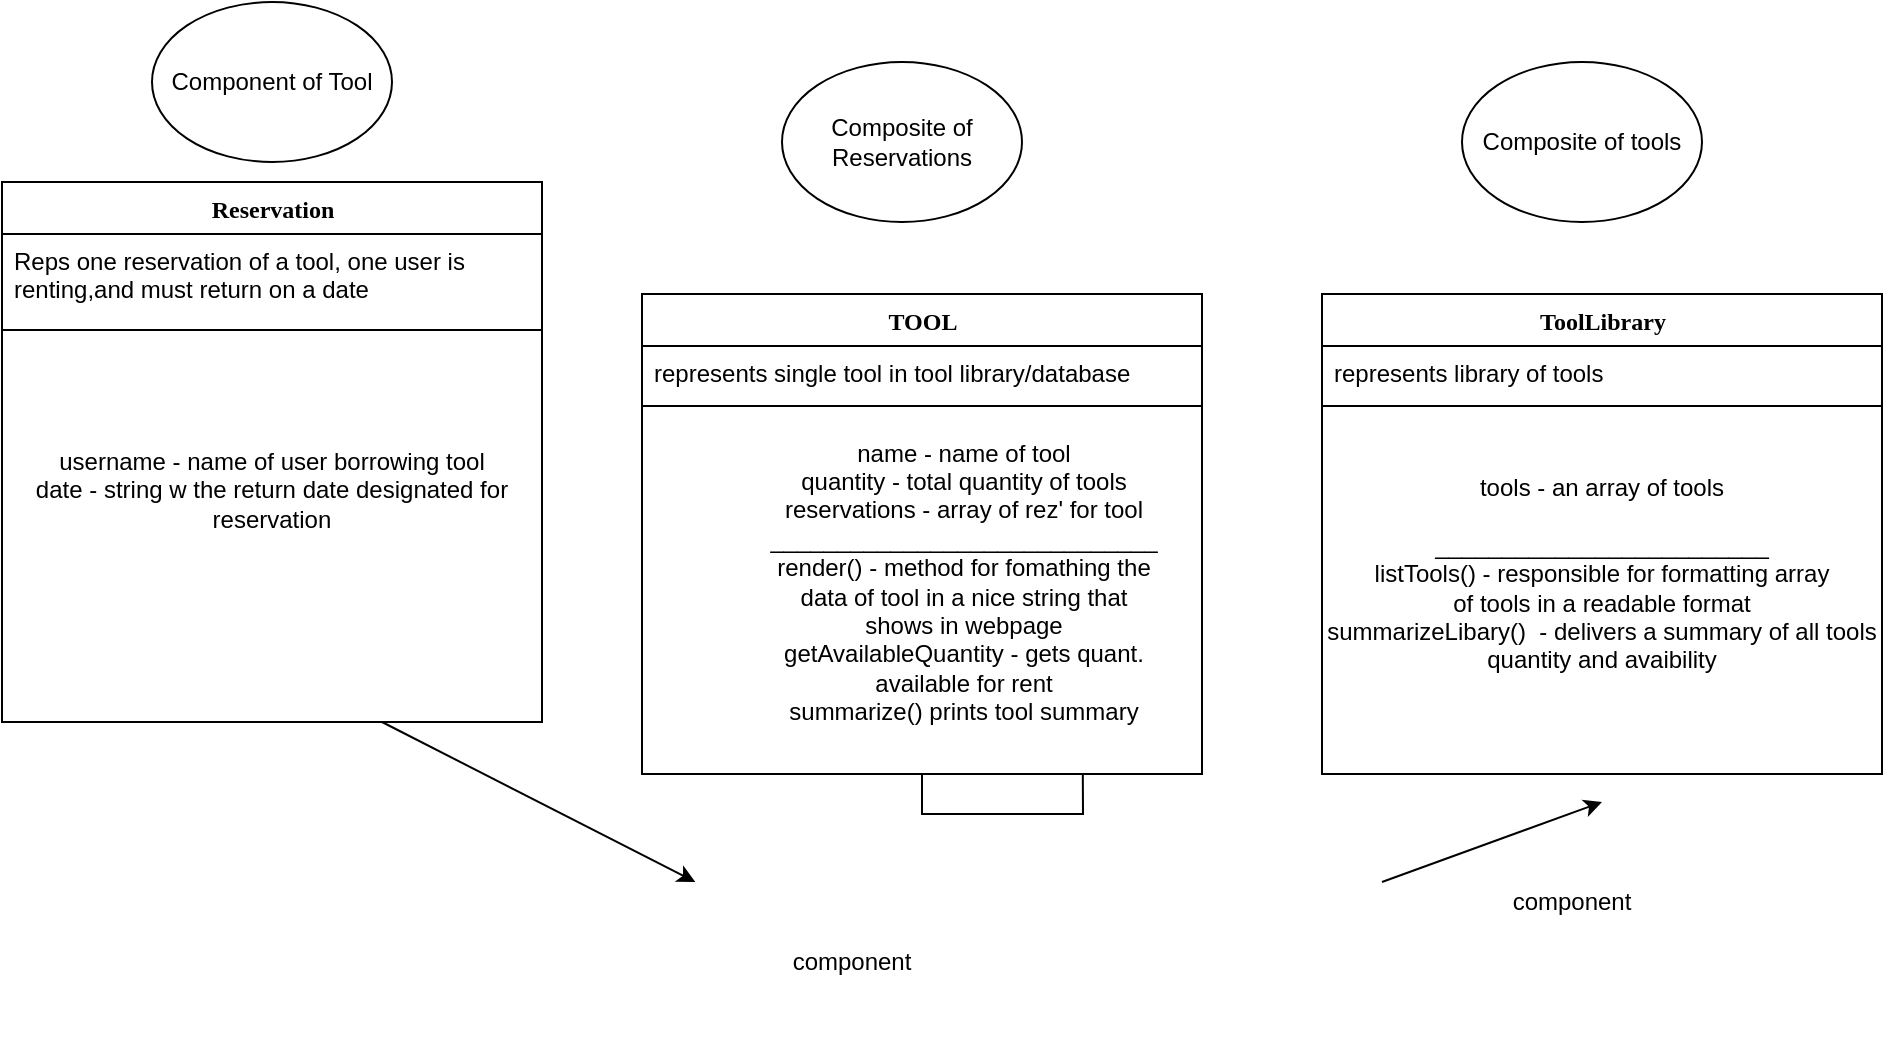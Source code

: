 <mxfile version="14.7.7" type="github">
  <diagram name="Page-1" id="6133507b-19e7-1e82-6fc7-422aa6c4b21f">
    <mxGraphModel dx="1186" dy="653" grid="1" gridSize="10" guides="1" tooltips="1" connect="1" arrows="1" fold="1" page="1" pageScale="1" pageWidth="1100" pageHeight="850" background="none" math="0" shadow="0">
      <root>
        <mxCell id="0" />
        <mxCell id="1" parent="0" />
        <mxCell id="b94bc138ca980ef-13" style="edgeStyle=orthogonalEdgeStyle;rounded=0;html=1;dashed=1;labelBackgroundColor=none;startArrow=none;startFill=0;startSize=8;endArrow=open;endFill=0;endSize=16;fontFamily=Verdana;fontSize=12;" parent="1" source="235556782a83e6d0-1" edge="1">
          <mxGeometry relative="1" as="geometry">
            <Array as="points">
              <mxPoint x="115" y="260" />
              <mxPoint x="240" y="260" />
            </Array>
            <mxPoint x="240" y="336" as="targetPoint" />
          </mxGeometry>
        </mxCell>
        <mxCell id="235556782a83e6d0-1" value="Reservation" style="swimlane;html=1;fontStyle=1;align=center;verticalAlign=top;childLayout=stackLayout;horizontal=1;startSize=26;horizontalStack=0;resizeParent=1;resizeLast=0;collapsible=1;marginBottom=0;swimlaneFillColor=#ffffff;rounded=0;shadow=0;comic=0;labelBackgroundColor=none;strokeWidth=1;fillColor=none;fontFamily=Verdana;fontSize=12" parent="1" vertex="1">
          <mxGeometry x="30" y="110" width="270" height="270" as="geometry" />
        </mxCell>
        <mxCell id="235556782a83e6d0-2" value="Reps one reservation of a tool, one user is renting,and must return on a date " style="text;html=1;strokeColor=none;fillColor=none;align=left;verticalAlign=top;spacingLeft=4;spacingRight=4;whiteSpace=wrap;overflow=hidden;rotatable=0;points=[[0,0.5],[1,0.5]];portConstraint=eastwest;" parent="235556782a83e6d0-1" vertex="1">
          <mxGeometry y="26" width="270" height="44" as="geometry" />
        </mxCell>
        <mxCell id="235556782a83e6d0-6" value="" style="line;html=1;strokeWidth=1;fillColor=none;align=left;verticalAlign=middle;spacingTop=-1;spacingLeft=3;spacingRight=3;rotatable=0;labelPosition=right;points=[];portConstraint=eastwest;" parent="235556782a83e6d0-1" vertex="1">
          <mxGeometry y="70" width="270" height="8" as="geometry" />
        </mxCell>
        <mxCell id="H9A49DeLrnGwZCXKj2Uz-13" value="&lt;div&gt;username - name of user borrowing tool&lt;/div&gt;&lt;div&gt;date - string w the return date designated for &lt;br&gt;&lt;/div&gt;&lt;div&gt;reservation&lt;br&gt;&lt;/div&gt;" style="text;html=1;strokeColor=none;fillColor=none;align=center;verticalAlign=middle;whiteSpace=wrap;rounded=0;" parent="235556782a83e6d0-1" vertex="1">
          <mxGeometry y="78" width="270" height="152" as="geometry" />
        </mxCell>
        <mxCell id="H9A49DeLrnGwZCXKj2Uz-2" style="edgeStyle=orthogonalEdgeStyle;rounded=0;orthogonalLoop=1;jettySize=auto;html=1;" parent="1" source="78961159f06e98e8-69" edge="1">
          <mxGeometry relative="1" as="geometry">
            <mxPoint x="570" y="320" as="targetPoint" />
          </mxGeometry>
        </mxCell>
        <mxCell id="78961159f06e98e8-69" value="TOOL" style="swimlane;html=1;fontStyle=1;align=center;verticalAlign=top;childLayout=stackLayout;horizontal=1;startSize=26;horizontalStack=0;resizeParent=1;resizeLast=0;collapsible=1;marginBottom=0;swimlaneFillColor=#ffffff;rounded=0;shadow=0;comic=0;labelBackgroundColor=none;strokeWidth=1;fillColor=none;fontFamily=Verdana;fontSize=12" parent="1" vertex="1">
          <mxGeometry x="350" y="166" width="280" height="240" as="geometry" />
        </mxCell>
        <mxCell id="78961159f06e98e8-70" value="represents single tool in tool library/database" style="text;html=1;strokeColor=none;fillColor=none;align=left;verticalAlign=top;spacingLeft=4;spacingRight=4;whiteSpace=wrap;overflow=hidden;rotatable=0;points=[[0,0.5],[1,0.5]];portConstraint=eastwest;" parent="78961159f06e98e8-69" vertex="1">
          <mxGeometry y="26" width="280" height="26" as="geometry" />
        </mxCell>
        <mxCell id="78961159f06e98e8-77" value="" style="line;html=1;strokeWidth=1;fillColor=none;align=left;verticalAlign=middle;spacingTop=-1;spacingLeft=3;spacingRight=3;rotatable=0;labelPosition=right;points=[];portConstraint=eastwest;" parent="78961159f06e98e8-69" vertex="1">
          <mxGeometry y="52" width="280" height="8" as="geometry" />
        </mxCell>
        <mxCell id="H9A49DeLrnGwZCXKj2Uz-4" value="&lt;div&gt;name - name of tool&lt;/div&gt;&lt;div&gt;quantity - total quantity of tools &lt;br&gt;&lt;/div&gt;&lt;div&gt;reservations - array of rez&#39; for tool&lt;/div&gt;&lt;div&gt;_____________________________&lt;br&gt;&lt;/div&gt;&lt;div&gt;render() - method for fomathing the data of tool in a nice string that shows in webpage&lt;br&gt;&lt;/div&gt;&lt;div&gt;getAvailableQuantity - gets quant. available for rent&lt;/div&gt;&lt;div&gt;summarize() prints tool summary&lt;/div&gt;" style="text;html=1;strokeColor=none;fillColor=none;align=center;verticalAlign=middle;whiteSpace=wrap;rounded=0;" parent="1" vertex="1">
          <mxGeometry x="411" y="230" width="200" height="160" as="geometry" />
        </mxCell>
        <mxCell id="H9A49DeLrnGwZCXKj2Uz-7" value="ToolLibrary" style="swimlane;html=1;fontStyle=1;align=center;verticalAlign=top;childLayout=stackLayout;horizontal=1;startSize=26;horizontalStack=0;resizeParent=1;resizeLast=0;collapsible=1;marginBottom=0;swimlaneFillColor=#ffffff;rounded=0;shadow=0;comic=0;labelBackgroundColor=none;strokeWidth=1;fillColor=none;fontFamily=Verdana;fontSize=12" parent="1" vertex="1">
          <mxGeometry x="690" y="166" width="280" height="240" as="geometry" />
        </mxCell>
        <mxCell id="H9A49DeLrnGwZCXKj2Uz-8" value="represents library of tools" style="text;html=1;strokeColor=none;fillColor=none;align=left;verticalAlign=top;spacingLeft=4;spacingRight=4;whiteSpace=wrap;overflow=hidden;rotatable=0;points=[[0,0.5],[1,0.5]];portConstraint=eastwest;" parent="H9A49DeLrnGwZCXKj2Uz-7" vertex="1">
          <mxGeometry y="26" width="280" height="26" as="geometry" />
        </mxCell>
        <mxCell id="H9A49DeLrnGwZCXKj2Uz-9" value="" style="line;html=1;strokeWidth=1;fillColor=none;align=left;verticalAlign=middle;spacingTop=-1;spacingLeft=3;spacingRight=3;rotatable=0;labelPosition=right;points=[];portConstraint=eastwest;" parent="H9A49DeLrnGwZCXKj2Uz-7" vertex="1">
          <mxGeometry y="52" width="280" height="8" as="geometry" />
        </mxCell>
        <mxCell id="H9A49DeLrnGwZCXKj2Uz-10" value="&lt;div&gt;tools - an array of tools&lt;br&gt;&lt;/div&gt;&lt;div&gt;&lt;br&gt;&lt;/div&gt;&lt;div&gt;_________________________&lt;/div&gt;&lt;div&gt;listTools() - responsible for formatting array &lt;br&gt;&lt;/div&gt;&lt;div&gt;of tools in a readable format&lt;br&gt;&lt;/div&gt;&lt;div&gt;summarizeLibary()&amp;nbsp; - delivers a summary of all tools&lt;/div&gt;&lt;div&gt;quantity and avaibility&lt;/div&gt;" style="text;html=1;strokeColor=none;fillColor=none;align=center;verticalAlign=middle;whiteSpace=wrap;rounded=0;" parent="H9A49DeLrnGwZCXKj2Uz-7" vertex="1">
          <mxGeometry y="60" width="280" height="160" as="geometry" />
        </mxCell>
        <mxCell id="H9A49DeLrnGwZCXKj2Uz-14" value="Composite of tools" style="ellipse;whiteSpace=wrap;html=1;" parent="1" vertex="1">
          <mxGeometry x="760" y="50" width="120" height="80" as="geometry" />
        </mxCell>
        <mxCell id="H9A49DeLrnGwZCXKj2Uz-19" value="" style="endArrow=classic;html=1;" parent="1" target="H9A49DeLrnGwZCXKj2Uz-20" edge="1">
          <mxGeometry width="50" height="50" relative="1" as="geometry">
            <mxPoint x="220" y="380" as="sourcePoint" />
            <mxPoint x="340" y="400" as="targetPoint" />
          </mxGeometry>
        </mxCell>
        <mxCell id="H9A49DeLrnGwZCXKj2Uz-20" value="component " style="text;html=1;strokeColor=none;fillColor=none;align=center;verticalAlign=middle;whiteSpace=wrap;rounded=0;" parent="1" vertex="1">
          <mxGeometry x="350" y="460" width="210" height="80" as="geometry" />
        </mxCell>
        <mxCell id="H9A49DeLrnGwZCXKj2Uz-21" value="component " style="text;html=1;strokeColor=none;fillColor=none;align=center;verticalAlign=middle;whiteSpace=wrap;rounded=0;" parent="1" vertex="1">
          <mxGeometry x="710" y="430" width="210" height="80" as="geometry" />
        </mxCell>
        <mxCell id="H9A49DeLrnGwZCXKj2Uz-25" value="" style="endArrow=classic;html=1;" parent="1" edge="1">
          <mxGeometry width="50" height="50" relative="1" as="geometry">
            <mxPoint x="720" y="460" as="sourcePoint" />
            <mxPoint x="830" y="420" as="targetPoint" />
          </mxGeometry>
        </mxCell>
        <mxCell id="H9A49DeLrnGwZCXKj2Uz-26" value="Composite of Reservations" style="ellipse;whiteSpace=wrap;html=1;" parent="1" vertex="1">
          <mxGeometry x="420" y="50" width="120" height="80" as="geometry" />
        </mxCell>
        <mxCell id="H9A49DeLrnGwZCXKj2Uz-27" value="Component of Tool" style="ellipse;whiteSpace=wrap;html=1;" parent="1" vertex="1">
          <mxGeometry x="105" y="20" width="120" height="80" as="geometry" />
        </mxCell>
      </root>
    </mxGraphModel>
  </diagram>
</mxfile>
